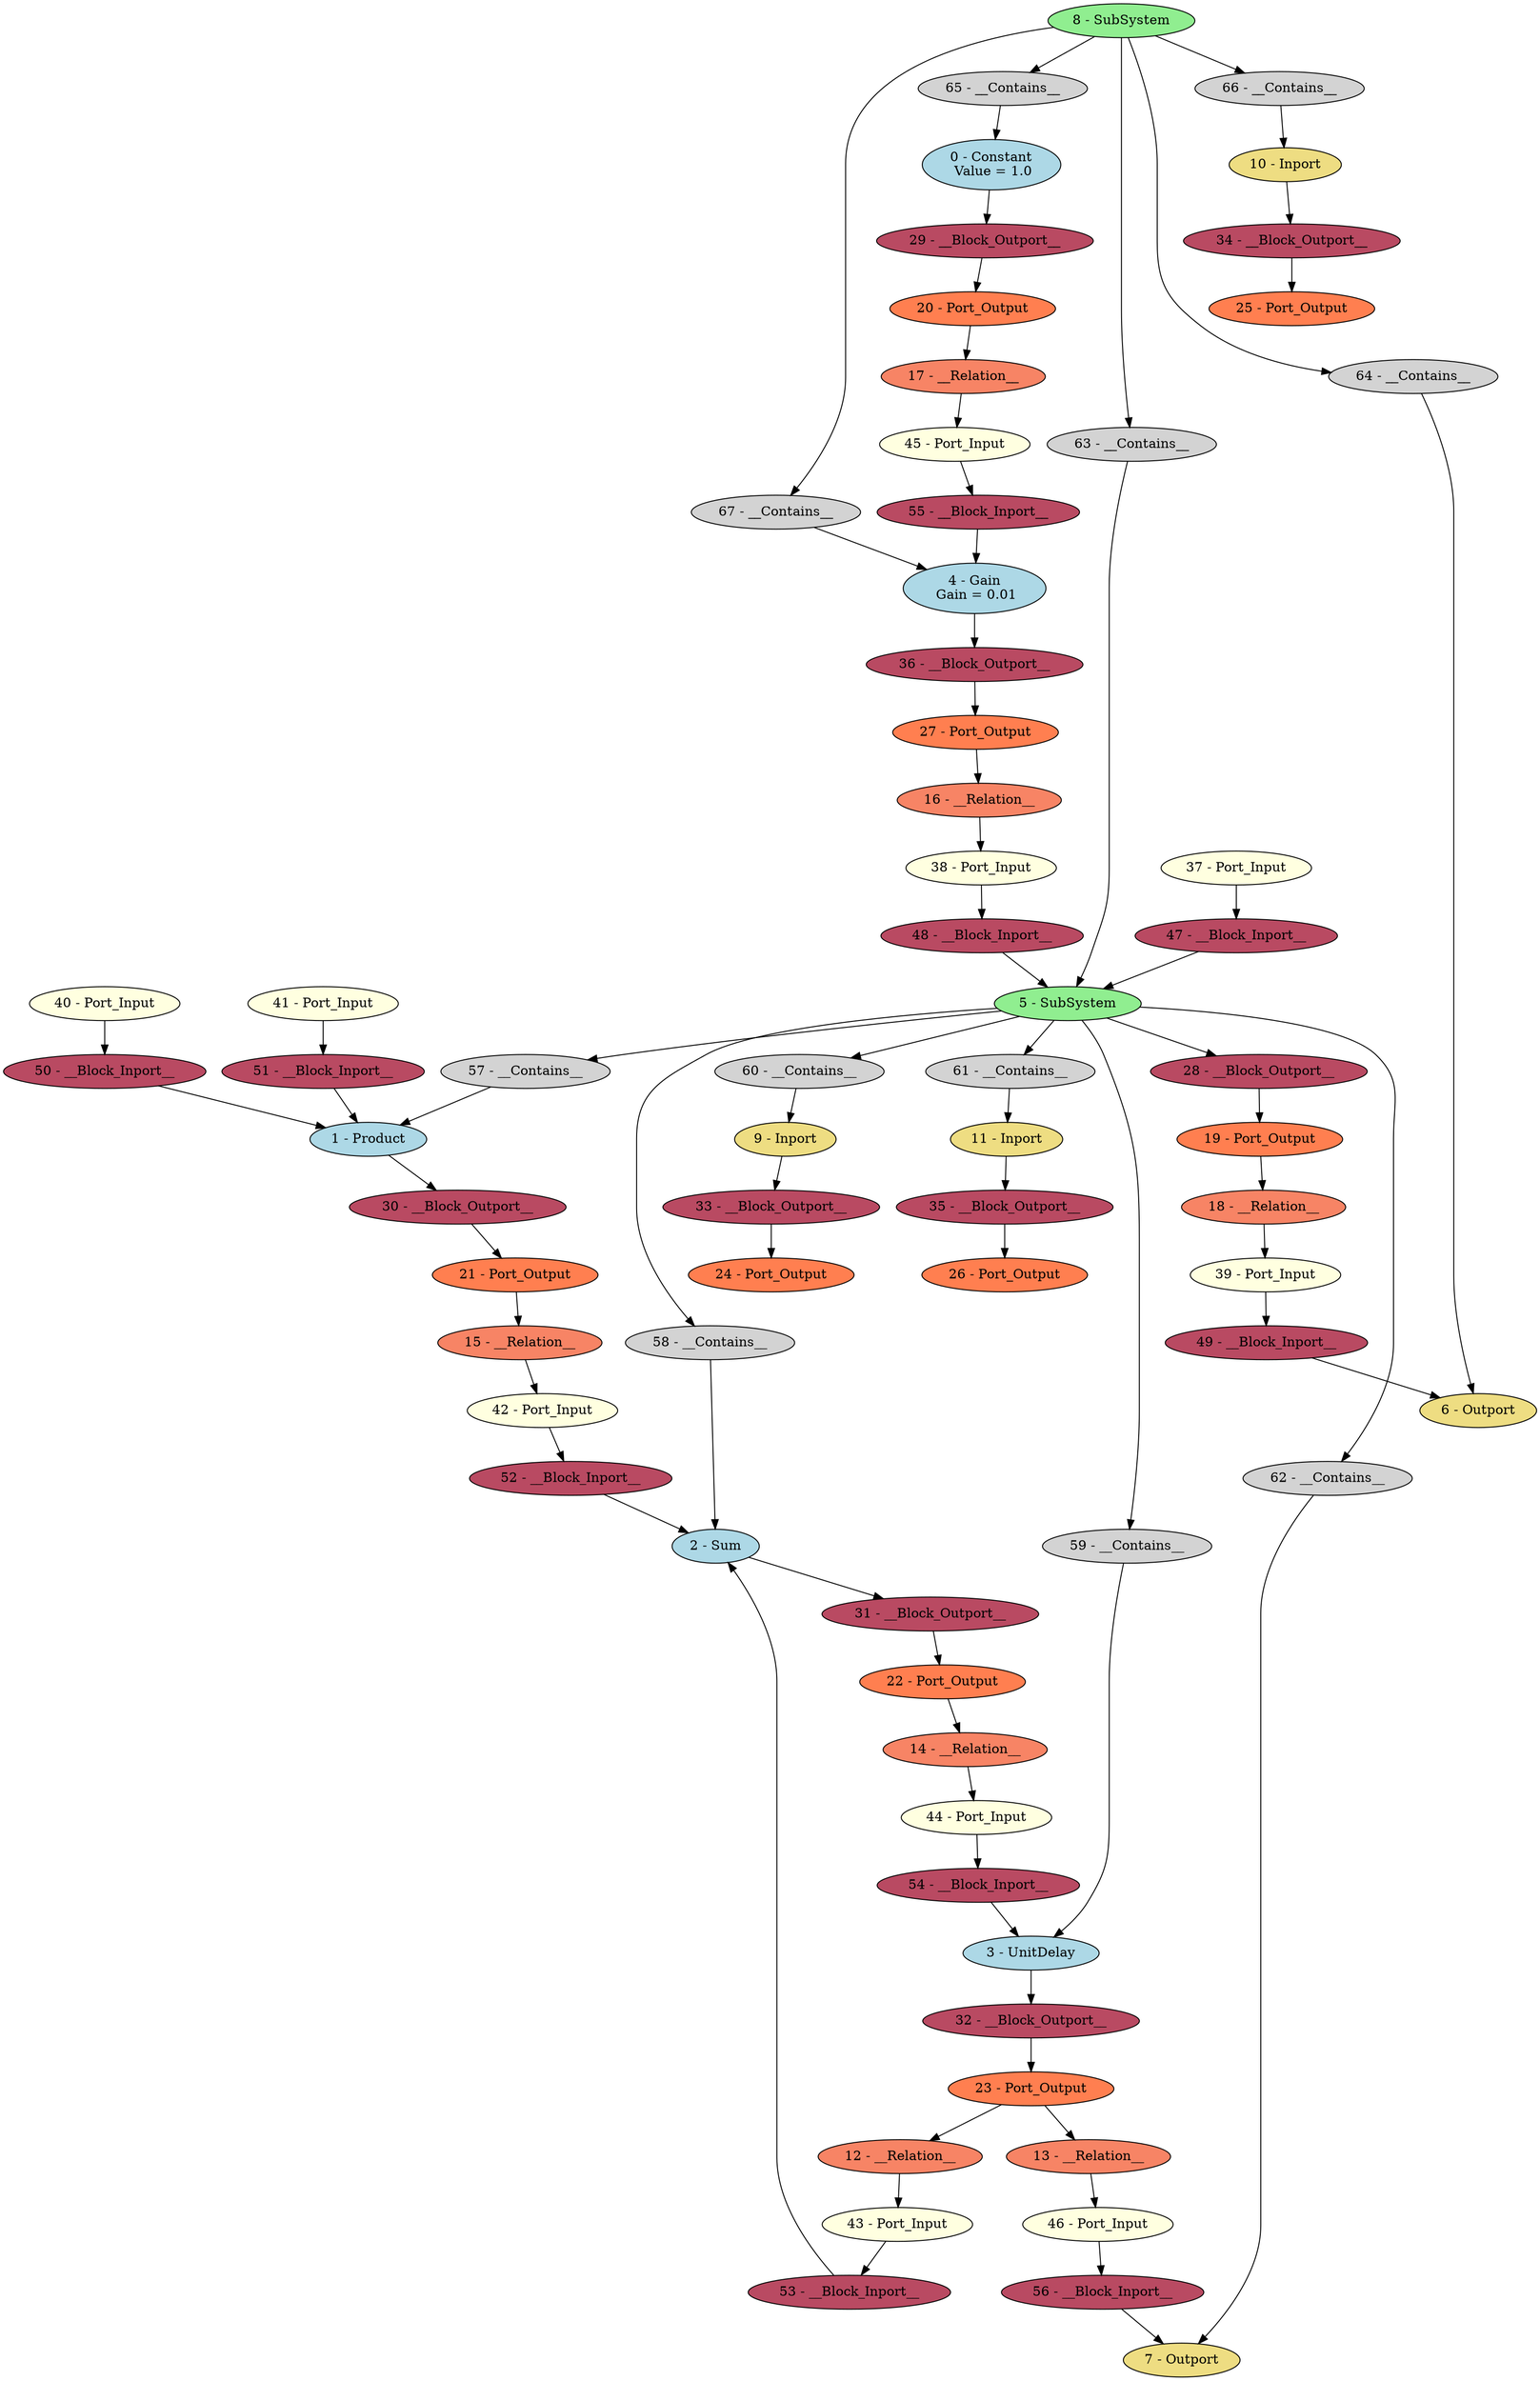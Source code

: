 digraph HConstfolding_hier {
"0 - Constant\n Value = 1.0" [style=filled, fillcolor=lightblue];
"1 - Product" [style=filled, fillcolor=lightblue];
"2 - Sum" [style=filled, fillcolor=lightblue];
"3 - UnitDelay" [style=filled, fillcolor=lightblue];
"4 - Gain\n Gain = 0.01" [style=filled, fillcolor=lightblue];
"5 - SubSystem" [style=filled, fillcolor=lightgreen];
"6 - Outport" [style=filled, fillcolor=lightgoldenrod];
"7 - Outport" [style=filled, fillcolor=lightgoldenrod];
"8 - SubSystem" [style=filled, fillcolor=lightgreen];
"9 - Inport" [style=filled, fillcolor=lightgoldenrod];
"10 - Inport" [style=filled, fillcolor=lightgoldenrod];
"11 - Inport" [style=filled, fillcolor=lightgoldenrod];
"12 - __Relation__" [style=filled, fillcolor="#f78465"];
"13 - __Relation__" [style=filled, fillcolor="#f78465"];
"14 - __Relation__" [style=filled, fillcolor="#f78465"];
"15 - __Relation__" [style=filled, fillcolor="#f78465"];
"16 - __Relation__" [style=filled, fillcolor="#f78465"];
"17 - __Relation__" [style=filled, fillcolor="#f78465"];
"18 - __Relation__" [style=filled, fillcolor="#f78465"];
"19 - Port_Output" [style=filled, fillcolor=coral];
"20 - Port_Output" [style=filled, fillcolor=coral];
"21 - Port_Output" [style=filled, fillcolor=coral];
"22 - Port_Output" [style=filled, fillcolor=coral];
"23 - Port_Output" [style=filled, fillcolor=coral];
"24 - Port_Output" [style=filled, fillcolor=coral];
"25 - Port_Output" [style=filled, fillcolor=coral];
"26 - Port_Output" [style=filled, fillcolor=coral];
"27 - Port_Output" [style=filled, fillcolor=coral];
"28 - __Block_Outport__" [style=filled, fillcolor="#b94a62"];
"29 - __Block_Outport__" [style=filled, fillcolor="#b94a62"];
"30 - __Block_Outport__" [style=filled, fillcolor="#b94a62"];
"31 - __Block_Outport__" [style=filled, fillcolor="#b94a62"];
"32 - __Block_Outport__" [style=filled, fillcolor="#b94a62"];
"33 - __Block_Outport__" [style=filled, fillcolor="#b94a62"];
"34 - __Block_Outport__" [style=filled, fillcolor="#b94a62"];
"35 - __Block_Outport__" [style=filled, fillcolor="#b94a62"];
"36 - __Block_Outport__" [style=filled, fillcolor="#b94a62"];
"37 - Port_Input" [style=filled, fillcolor=lightyellow];
"38 - Port_Input" [style=filled, fillcolor=lightyellow];
"39 - Port_Input" [style=filled, fillcolor=lightyellow];
"40 - Port_Input" [style=filled, fillcolor=lightyellow];
"41 - Port_Input" [style=filled, fillcolor=lightyellow];
"42 - Port_Input" [style=filled, fillcolor=lightyellow];
"43 - Port_Input" [style=filled, fillcolor=lightyellow];
"44 - Port_Input" [style=filled, fillcolor=lightyellow];
"45 - Port_Input" [style=filled, fillcolor=lightyellow];
"46 - Port_Input" [style=filled, fillcolor=lightyellow];
"47 - __Block_Inport__" [style=filled, fillcolor="#b94a62"];
"48 - __Block_Inport__" [style=filled, fillcolor="#b94a62"];
"49 - __Block_Inport__" [style=filled, fillcolor="#b94a62"];
"50 - __Block_Inport__" [style=filled, fillcolor="#b94a62"];
"51 - __Block_Inport__" [style=filled, fillcolor="#b94a62"];
"52 - __Block_Inport__" [style=filled, fillcolor="#b94a62"];
"53 - __Block_Inport__" [style=filled, fillcolor="#b94a62"];
"54 - __Block_Inport__" [style=filled, fillcolor="#b94a62"];
"55 - __Block_Inport__" [style=filled, fillcolor="#b94a62"];
"56 - __Block_Inport__" [style=filled, fillcolor="#b94a62"];
"57 - __Contains__" [style=filled, fillcolor=lightgray];
"58 - __Contains__" [style=filled, fillcolor=lightgray];
"59 - __Contains__" [style=filled, fillcolor=lightgray];
"60 - __Contains__" [style=filled, fillcolor=lightgray];
"61 - __Contains__" [style=filled, fillcolor=lightgray];
"62 - __Contains__" [style=filled, fillcolor=lightgray];
"63 - __Contains__" [style=filled, fillcolor=lightgray];
"64 - __Contains__" [style=filled, fillcolor=lightgray];
"65 - __Contains__" [style=filled, fillcolor=lightgray];
"66 - __Contains__" [style=filled, fillcolor=lightgray];
"67 - __Contains__" [style=filled, fillcolor=lightgray];
"5 - SubSystem" -> "28 - __Block_Outport__";
"28 - __Block_Outport__" -> "19 - Port_Output";
"0 - Constant\n Value = 1.0" -> "29 - __Block_Outport__";
"29 - __Block_Outport__" -> "20 - Port_Output";
"1 - Product" -> "30 - __Block_Outport__";
"30 - __Block_Outport__" -> "21 - Port_Output";
"2 - Sum" -> "31 - __Block_Outport__";
"31 - __Block_Outport__" -> "22 - Port_Output";
"3 - UnitDelay" -> "32 - __Block_Outport__";
"32 - __Block_Outport__" -> "23 - Port_Output";
"9 - Inport" -> "33 - __Block_Outport__";
"33 - __Block_Outport__" -> "24 - Port_Output";
"10 - Inport" -> "34 - __Block_Outport__";
"34 - __Block_Outport__" -> "25 - Port_Output";
"11 - Inport" -> "35 - __Block_Outport__";
"35 - __Block_Outport__" -> "26 - Port_Output";
"4 - Gain\n Gain = 0.01" -> "36 - __Block_Outport__";
"36 - __Block_Outport__" -> "27 - Port_Output";
"5 - SubSystem" -> "57 - __Contains__";
"57 - __Contains__" -> "1 - Product";
"5 - SubSystem" -> "58 - __Contains__";
"58 - __Contains__" -> "2 - Sum";
"5 - SubSystem" -> "59 - __Contains__";
"59 - __Contains__" -> "3 - UnitDelay";
"5 - SubSystem" -> "60 - __Contains__";
"60 - __Contains__" -> "9 - Inport";
"5 - SubSystem" -> "61 - __Contains__";
"61 - __Contains__" -> "11 - Inport";
"5 - SubSystem" -> "62 - __Contains__";
"62 - __Contains__" -> "7 - Outport";
"8 - SubSystem" -> "63 - __Contains__";
"63 - __Contains__" -> "5 - SubSystem";
"8 - SubSystem" -> "64 - __Contains__";
"64 - __Contains__" -> "6 - Outport";
"8 - SubSystem" -> "65 - __Contains__";
"65 - __Contains__" -> "0 - Constant\n Value = 1.0";
"8 - SubSystem" -> "66 - __Contains__";
"66 - __Contains__" -> "10 - Inport";
"8 - SubSystem" -> "67 - __Contains__";
"67 - __Contains__" -> "4 - Gain\n Gain = 0.01";
"23 - Port_Output" -> "12 - __Relation__";
"12 - __Relation__" -> "43 - Port_Input";
"23 - Port_Output" -> "13 - __Relation__";
"13 - __Relation__" -> "46 - Port_Input";
"22 - Port_Output" -> "14 - __Relation__";
"14 - __Relation__" -> "44 - Port_Input";
"21 - Port_Output" -> "15 - __Relation__";
"15 - __Relation__" -> "42 - Port_Input";
"27 - Port_Output" -> "16 - __Relation__";
"16 - __Relation__" -> "38 - Port_Input";
"20 - Port_Output" -> "17 - __Relation__";
"17 - __Relation__" -> "45 - Port_Input";
"19 - Port_Output" -> "18 - __Relation__";
"18 - __Relation__" -> "39 - Port_Input";
"47 - __Block_Inport__" -> "5 - SubSystem";
"37 - Port_Input" -> "47 - __Block_Inport__";
"48 - __Block_Inport__" -> "5 - SubSystem";
"38 - Port_Input" -> "48 - __Block_Inport__";
"49 - __Block_Inport__" -> "6 - Outport";
"39 - Port_Input" -> "49 - __Block_Inport__";
"50 - __Block_Inport__" -> "1 - Product";
"40 - Port_Input" -> "50 - __Block_Inport__";
"51 - __Block_Inport__" -> "1 - Product";
"41 - Port_Input" -> "51 - __Block_Inport__";
"52 - __Block_Inport__" -> "2 - Sum";
"42 - Port_Input" -> "52 - __Block_Inport__";
"53 - __Block_Inport__" -> "2 - Sum";
"43 - Port_Input" -> "53 - __Block_Inport__";
"54 - __Block_Inport__" -> "3 - UnitDelay";
"44 - Port_Input" -> "54 - __Block_Inport__";
"55 - __Block_Inport__" -> "4 - Gain\n Gain = 0.01";
"45 - Port_Input" -> "55 - __Block_Inport__";
"56 - __Block_Inport__" -> "7 - Outport";
"46 - Port_Input" -> "56 - __Block_Inport__";
}
